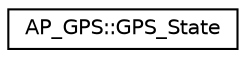 digraph "Graphical Class Hierarchy"
{
 // INTERACTIVE_SVG=YES
  edge [fontname="Helvetica",fontsize="10",labelfontname="Helvetica",labelfontsize="10"];
  node [fontname="Helvetica",fontsize="10",shape=record];
  rankdir="LR";
  Node1 [label="AP_GPS::GPS_State",height=0.2,width=0.4,color="black", fillcolor="white", style="filled",URL="$structAP__GPS_1_1GPS__State.html"];
}
